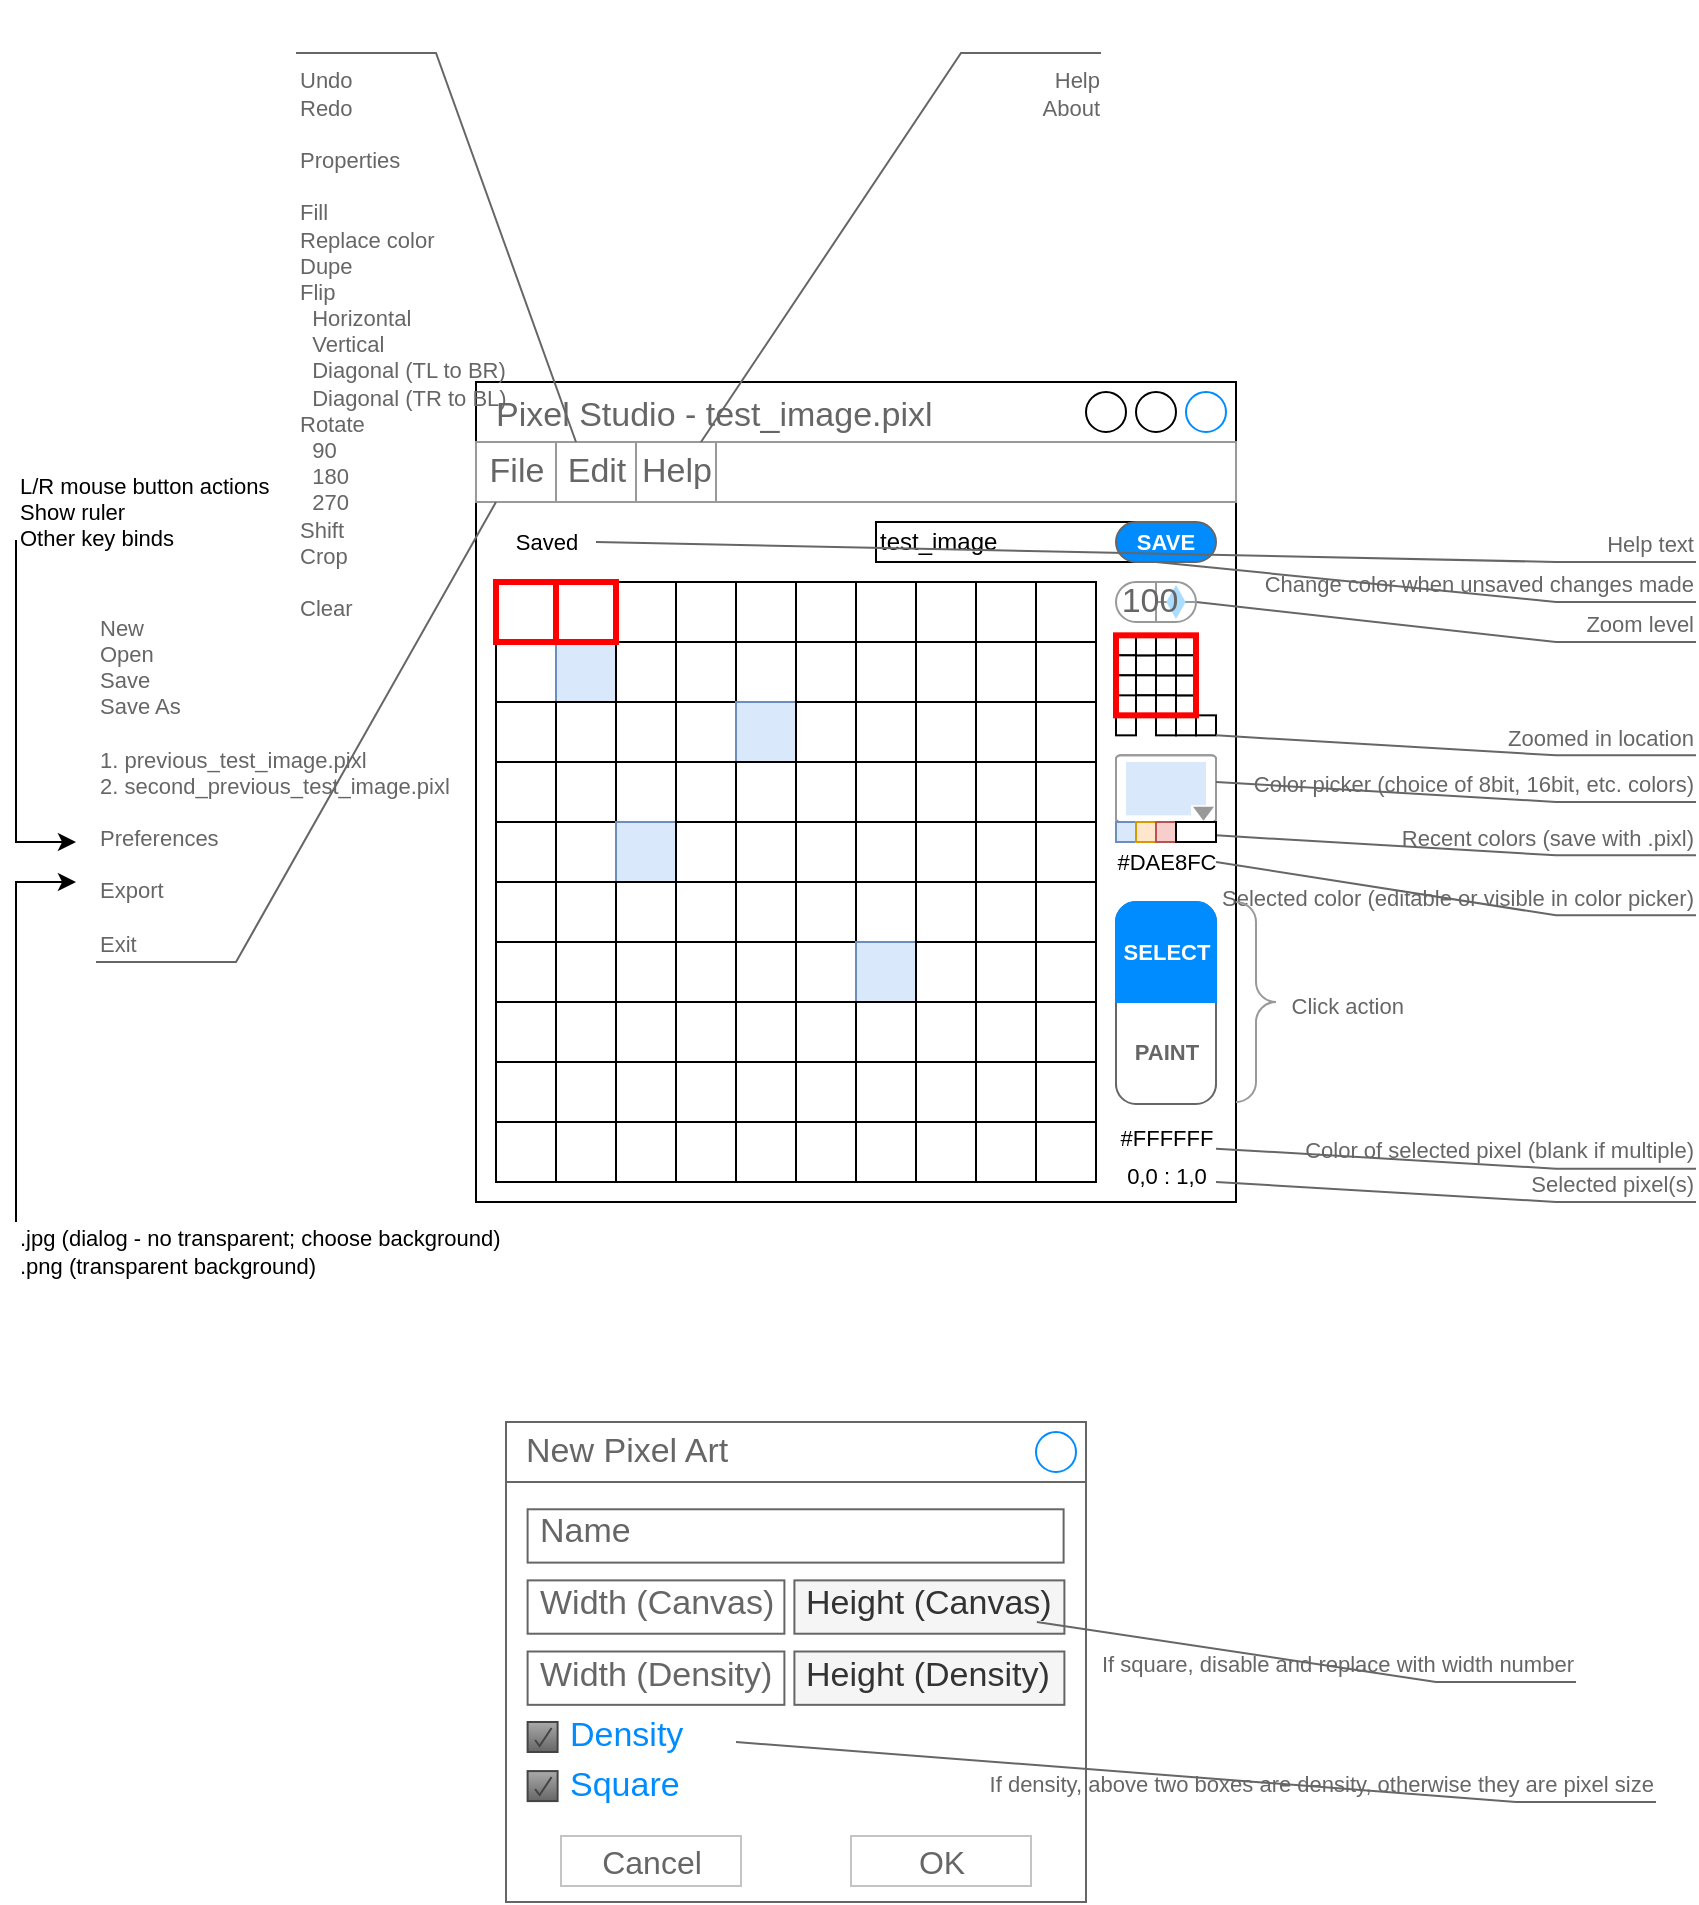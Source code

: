 <mxfile version="13.2.4" type="device"><diagram id="DnwR4XbQpN7k9TVHxXR3" name="Page-1"><mxGraphModel dx="1408" dy="808" grid="1" gridSize="10" guides="1" tooltips="1" connect="1" arrows="1" fold="1" page="1" pageScale="1" pageWidth="850" pageHeight="1100" math="0" shadow="0"><root><mxCell id="0"/><mxCell id="1" parent="0"/><mxCell id="DAvYDI4kYxjnXWx22ghm-1" value="Pixel Studio - test_image.pixl" style="strokeWidth=1;shadow=0;dashed=0;align=center;html=1;shape=mxgraph.mockup.containers.window;align=left;verticalAlign=top;spacingLeft=8;strokeColor2=#008cff;strokeColor3=#c4c4c4;fontColor=#666666;mainText=;fontSize=17;labelBackgroundColor=none;" vertex="1" parent="1"><mxGeometry x="240" y="190" width="380" height="410" as="geometry"/></mxCell><mxCell id="DAvYDI4kYxjnXWx22ghm-40" value="test_image" style="rounded=0;whiteSpace=wrap;html=1;align=left;" vertex="1" parent="1"><mxGeometry x="440" y="260" width="130" height="20" as="geometry"/></mxCell><mxCell id="DAvYDI4kYxjnXWx22ghm-2" value="" style="whiteSpace=wrap;html=1;aspect=fixed;" vertex="1" parent="1"><mxGeometry x="250" y="290" width="300" height="300" as="geometry"/></mxCell><mxCell id="DAvYDI4kYxjnXWx22ghm-49" value="SAVE" style="strokeWidth=1;shadow=0;dashed=0;align=center;shape=mxgraph.mockup.buttons.button;strokeColor=#666666;fontColor=#ffffff;mainText=;buttonStyle=round;fontSize=11;fontStyle=1;fillColor=#008cff;rotation=0;html=1;whiteSpace=wrap;direction=east;" vertex="1" parent="1"><mxGeometry x="560" y="260" width="50" height="20" as="geometry"/></mxCell><mxCell id="DAvYDI4kYxjnXWx22ghm-52" value="" style="verticalLabelPosition=bottom;shadow=0;dashed=0;align=center;html=1;verticalAlign=top;strokeWidth=1;shape=mxgraph.mockup.forms.colorPicker;chosenColor=#DAE8FC;fontSize=12;" vertex="1" parent="1"><mxGeometry x="560" y="376.67" width="50" height="33.33" as="geometry"/></mxCell><mxCell id="DAvYDI4kYxjnXWx22ghm-54" value="" style="whiteSpace=wrap;html=1;aspect=fixed;fontSize=12;align=left;" vertex="1" parent="1"><mxGeometry x="280" y="290" width="30" height="30" as="geometry"/></mxCell><mxCell id="DAvYDI4kYxjnXWx22ghm-55" value="" style="whiteSpace=wrap;html=1;aspect=fixed;fontSize=12;align=left;" vertex="1" parent="1"><mxGeometry x="310" y="290" width="30" height="30" as="geometry"/></mxCell><mxCell id="DAvYDI4kYxjnXWx22ghm-56" value="" style="whiteSpace=wrap;html=1;aspect=fixed;fontSize=12;align=left;" vertex="1" parent="1"><mxGeometry x="340" y="290" width="30" height="30" as="geometry"/></mxCell><mxCell id="DAvYDI4kYxjnXWx22ghm-57" value="" style="whiteSpace=wrap;html=1;aspect=fixed;fontSize=12;align=left;" vertex="1" parent="1"><mxGeometry x="370" y="290" width="30" height="30" as="geometry"/></mxCell><mxCell id="DAvYDI4kYxjnXWx22ghm-58" value="" style="whiteSpace=wrap;html=1;aspect=fixed;fontSize=12;align=left;" vertex="1" parent="1"><mxGeometry x="400" y="290" width="30" height="30" as="geometry"/></mxCell><mxCell id="DAvYDI4kYxjnXWx22ghm-59" value="" style="whiteSpace=wrap;html=1;aspect=fixed;fontSize=12;align=left;" vertex="1" parent="1"><mxGeometry x="430" y="290" width="30" height="30" as="geometry"/></mxCell><mxCell id="DAvYDI4kYxjnXWx22ghm-60" value="" style="whiteSpace=wrap;html=1;aspect=fixed;fontSize=12;align=left;" vertex="1" parent="1"><mxGeometry x="460" y="290" width="30" height="30" as="geometry"/></mxCell><mxCell id="DAvYDI4kYxjnXWx22ghm-61" value="" style="whiteSpace=wrap;html=1;aspect=fixed;fontSize=12;align=left;" vertex="1" parent="1"><mxGeometry x="490" y="290" width="30" height="30" as="geometry"/></mxCell><mxCell id="DAvYDI4kYxjnXWx22ghm-62" value="" style="whiteSpace=wrap;html=1;aspect=fixed;fontSize=12;align=left;" vertex="1" parent="1"><mxGeometry x="520" y="290" width="30" height="30" as="geometry"/></mxCell><mxCell id="DAvYDI4kYxjnXWx22ghm-63" value="" style="whiteSpace=wrap;html=1;aspect=fixed;fontSize=12;align=left;" vertex="1" parent="1"><mxGeometry x="250" y="320" width="30" height="30" as="geometry"/></mxCell><mxCell id="DAvYDI4kYxjnXWx22ghm-64" value="" style="whiteSpace=wrap;html=1;aspect=fixed;fontSize=12;align=left;fillColor=#dae8fc;strokeColor=#6c8ebf;" vertex="1" parent="1"><mxGeometry x="280" y="320" width="30" height="30" as="geometry"/></mxCell><mxCell id="DAvYDI4kYxjnXWx22ghm-65" value="" style="whiteSpace=wrap;html=1;aspect=fixed;fontSize=12;align=left;" vertex="1" parent="1"><mxGeometry x="310" y="320" width="30" height="30" as="geometry"/></mxCell><mxCell id="DAvYDI4kYxjnXWx22ghm-66" value="" style="whiteSpace=wrap;html=1;aspect=fixed;fontSize=12;align=left;" vertex="1" parent="1"><mxGeometry x="340" y="320" width="30" height="30" as="geometry"/></mxCell><mxCell id="DAvYDI4kYxjnXWx22ghm-67" value="" style="whiteSpace=wrap;html=1;aspect=fixed;fontSize=12;align=left;" vertex="1" parent="1"><mxGeometry x="370" y="320" width="30" height="30" as="geometry"/></mxCell><mxCell id="DAvYDI4kYxjnXWx22ghm-68" value="" style="whiteSpace=wrap;html=1;aspect=fixed;fontSize=12;align=left;" vertex="1" parent="1"><mxGeometry x="400" y="320" width="30" height="30" as="geometry"/></mxCell><mxCell id="DAvYDI4kYxjnXWx22ghm-69" value="" style="whiteSpace=wrap;html=1;aspect=fixed;fontSize=12;align=left;" vertex="1" parent="1"><mxGeometry x="430" y="320" width="30" height="30" as="geometry"/></mxCell><mxCell id="DAvYDI4kYxjnXWx22ghm-70" value="" style="whiteSpace=wrap;html=1;aspect=fixed;fontSize=12;align=left;" vertex="1" parent="1"><mxGeometry x="460" y="320" width="30" height="30" as="geometry"/></mxCell><mxCell id="DAvYDI4kYxjnXWx22ghm-71" value="" style="whiteSpace=wrap;html=1;aspect=fixed;fontSize=12;align=left;" vertex="1" parent="1"><mxGeometry x="490" y="320" width="30" height="30" as="geometry"/></mxCell><mxCell id="DAvYDI4kYxjnXWx22ghm-72" value="" style="whiteSpace=wrap;html=1;aspect=fixed;fontSize=12;align=left;" vertex="1" parent="1"><mxGeometry x="520" y="320" width="30" height="30" as="geometry"/></mxCell><mxCell id="DAvYDI4kYxjnXWx22ghm-73" value="" style="whiteSpace=wrap;html=1;aspect=fixed;fontSize=12;align=left;" vertex="1" parent="1"><mxGeometry x="250" y="350" width="30" height="30" as="geometry"/></mxCell><mxCell id="DAvYDI4kYxjnXWx22ghm-74" value="" style="whiteSpace=wrap;html=1;aspect=fixed;fontSize=12;align=left;" vertex="1" parent="1"><mxGeometry x="280" y="350" width="30" height="30" as="geometry"/></mxCell><mxCell id="DAvYDI4kYxjnXWx22ghm-75" value="" style="whiteSpace=wrap;html=1;aspect=fixed;fontSize=12;align=left;" vertex="1" parent="1"><mxGeometry x="310" y="350" width="30" height="30" as="geometry"/></mxCell><mxCell id="DAvYDI4kYxjnXWx22ghm-76" value="" style="whiteSpace=wrap;html=1;aspect=fixed;fontSize=12;align=left;" vertex="1" parent="1"><mxGeometry x="340" y="350" width="30" height="30" as="geometry"/></mxCell><mxCell id="DAvYDI4kYxjnXWx22ghm-77" value="" style="whiteSpace=wrap;html=1;aspect=fixed;fontSize=12;align=left;fillColor=#dae8fc;strokeColor=#6c8ebf;" vertex="1" parent="1"><mxGeometry x="370" y="350" width="30" height="30" as="geometry"/></mxCell><mxCell id="DAvYDI4kYxjnXWx22ghm-78" value="" style="whiteSpace=wrap;html=1;aspect=fixed;fontSize=12;align=left;" vertex="1" parent="1"><mxGeometry x="400" y="350" width="30" height="30" as="geometry"/></mxCell><mxCell id="DAvYDI4kYxjnXWx22ghm-79" value="" style="whiteSpace=wrap;html=1;aspect=fixed;fontSize=12;align=left;" vertex="1" parent="1"><mxGeometry x="430" y="350" width="30" height="30" as="geometry"/></mxCell><mxCell id="DAvYDI4kYxjnXWx22ghm-80" value="" style="whiteSpace=wrap;html=1;aspect=fixed;fontSize=12;align=left;" vertex="1" parent="1"><mxGeometry x="460" y="350" width="30" height="30" as="geometry"/></mxCell><mxCell id="DAvYDI4kYxjnXWx22ghm-81" value="" style="whiteSpace=wrap;html=1;aspect=fixed;fontSize=12;align=left;" vertex="1" parent="1"><mxGeometry x="490" y="350" width="30" height="30" as="geometry"/></mxCell><mxCell id="DAvYDI4kYxjnXWx22ghm-82" value="" style="whiteSpace=wrap;html=1;aspect=fixed;fontSize=12;align=left;" vertex="1" parent="1"><mxGeometry x="520" y="350" width="30" height="30" as="geometry"/></mxCell><mxCell id="DAvYDI4kYxjnXWx22ghm-83" value="" style="whiteSpace=wrap;html=1;aspect=fixed;fontSize=12;align=left;" vertex="1" parent="1"><mxGeometry x="250" y="380" width="30" height="30" as="geometry"/></mxCell><mxCell id="DAvYDI4kYxjnXWx22ghm-84" value="" style="whiteSpace=wrap;html=1;aspect=fixed;fontSize=12;align=left;" vertex="1" parent="1"><mxGeometry x="280" y="380" width="30" height="30" as="geometry"/></mxCell><mxCell id="DAvYDI4kYxjnXWx22ghm-85" value="" style="whiteSpace=wrap;html=1;aspect=fixed;fontSize=12;align=left;" vertex="1" parent="1"><mxGeometry x="310" y="380" width="30" height="30" as="geometry"/></mxCell><mxCell id="DAvYDI4kYxjnXWx22ghm-86" value="" style="whiteSpace=wrap;html=1;aspect=fixed;fontSize=12;align=left;" vertex="1" parent="1"><mxGeometry x="340" y="380" width="30" height="30" as="geometry"/></mxCell><mxCell id="DAvYDI4kYxjnXWx22ghm-87" value="" style="whiteSpace=wrap;html=1;aspect=fixed;fontSize=12;align=left;" vertex="1" parent="1"><mxGeometry x="370" y="380" width="30" height="30" as="geometry"/></mxCell><mxCell id="DAvYDI4kYxjnXWx22ghm-88" value="" style="whiteSpace=wrap;html=1;aspect=fixed;fontSize=12;align=left;" vertex="1" parent="1"><mxGeometry x="400" y="380" width="30" height="30" as="geometry"/></mxCell><mxCell id="DAvYDI4kYxjnXWx22ghm-89" value="" style="whiteSpace=wrap;html=1;aspect=fixed;fontSize=12;align=left;" vertex="1" parent="1"><mxGeometry x="430" y="380" width="30" height="30" as="geometry"/></mxCell><mxCell id="DAvYDI4kYxjnXWx22ghm-90" value="" style="whiteSpace=wrap;html=1;aspect=fixed;fontSize=12;align=left;" vertex="1" parent="1"><mxGeometry x="460" y="380" width="30" height="30" as="geometry"/></mxCell><mxCell id="DAvYDI4kYxjnXWx22ghm-91" value="" style="whiteSpace=wrap;html=1;aspect=fixed;fontSize=12;align=left;" vertex="1" parent="1"><mxGeometry x="490" y="380" width="30" height="30" as="geometry"/></mxCell><mxCell id="DAvYDI4kYxjnXWx22ghm-92" value="" style="whiteSpace=wrap;html=1;aspect=fixed;fontSize=12;align=left;" vertex="1" parent="1"><mxGeometry x="520" y="380" width="30" height="30" as="geometry"/></mxCell><mxCell id="DAvYDI4kYxjnXWx22ghm-93" value="" style="whiteSpace=wrap;html=1;aspect=fixed;fontSize=12;align=left;" vertex="1" parent="1"><mxGeometry x="250" y="410" width="30" height="30" as="geometry"/></mxCell><mxCell id="DAvYDI4kYxjnXWx22ghm-94" value="" style="whiteSpace=wrap;html=1;aspect=fixed;fontSize=12;align=left;" vertex="1" parent="1"><mxGeometry x="280" y="410" width="30" height="30" as="geometry"/></mxCell><mxCell id="DAvYDI4kYxjnXWx22ghm-95" value="" style="whiteSpace=wrap;html=1;aspect=fixed;fontSize=12;align=left;fillColor=#dae8fc;strokeColor=#6c8ebf;" vertex="1" parent="1"><mxGeometry x="310" y="410" width="30" height="30" as="geometry"/></mxCell><mxCell id="DAvYDI4kYxjnXWx22ghm-96" value="" style="whiteSpace=wrap;html=1;aspect=fixed;fontSize=12;align=left;" vertex="1" parent="1"><mxGeometry x="340" y="410" width="30" height="30" as="geometry"/></mxCell><mxCell id="DAvYDI4kYxjnXWx22ghm-97" value="" style="whiteSpace=wrap;html=1;aspect=fixed;fontSize=12;align=left;" vertex="1" parent="1"><mxGeometry x="370" y="410" width="30" height="30" as="geometry"/></mxCell><mxCell id="DAvYDI4kYxjnXWx22ghm-98" value="" style="whiteSpace=wrap;html=1;aspect=fixed;fontSize=12;align=left;" vertex="1" parent="1"><mxGeometry x="400" y="410" width="30" height="30" as="geometry"/></mxCell><mxCell id="DAvYDI4kYxjnXWx22ghm-99" value="" style="whiteSpace=wrap;html=1;aspect=fixed;fontSize=12;align=left;" vertex="1" parent="1"><mxGeometry x="430" y="410" width="30" height="30" as="geometry"/></mxCell><mxCell id="DAvYDI4kYxjnXWx22ghm-100" value="" style="whiteSpace=wrap;html=1;aspect=fixed;fontSize=12;align=left;" vertex="1" parent="1"><mxGeometry x="460" y="410" width="30" height="30" as="geometry"/></mxCell><mxCell id="DAvYDI4kYxjnXWx22ghm-101" value="" style="whiteSpace=wrap;html=1;aspect=fixed;fontSize=12;align=left;" vertex="1" parent="1"><mxGeometry x="490" y="410" width="30" height="30" as="geometry"/></mxCell><mxCell id="DAvYDI4kYxjnXWx22ghm-102" value="" style="whiteSpace=wrap;html=1;aspect=fixed;fontSize=12;align=left;" vertex="1" parent="1"><mxGeometry x="520" y="410" width="30" height="30" as="geometry"/></mxCell><mxCell id="DAvYDI4kYxjnXWx22ghm-113" value="" style="whiteSpace=wrap;html=1;aspect=fixed;fontSize=12;align=left;" vertex="1" parent="1"><mxGeometry x="250" y="440" width="30" height="30" as="geometry"/></mxCell><mxCell id="DAvYDI4kYxjnXWx22ghm-114" value="" style="whiteSpace=wrap;html=1;aspect=fixed;fontSize=12;align=left;" vertex="1" parent="1"><mxGeometry x="280" y="440" width="30" height="30" as="geometry"/></mxCell><mxCell id="DAvYDI4kYxjnXWx22ghm-115" value="" style="whiteSpace=wrap;html=1;aspect=fixed;fontSize=12;align=left;" vertex="1" parent="1"><mxGeometry x="310" y="440" width="30" height="30" as="geometry"/></mxCell><mxCell id="DAvYDI4kYxjnXWx22ghm-116" value="" style="whiteSpace=wrap;html=1;aspect=fixed;fontSize=12;align=left;" vertex="1" parent="1"><mxGeometry x="340" y="440" width="30" height="30" as="geometry"/></mxCell><mxCell id="DAvYDI4kYxjnXWx22ghm-117" value="" style="whiteSpace=wrap;html=1;aspect=fixed;fontSize=12;align=left;" vertex="1" parent="1"><mxGeometry x="370" y="440" width="30" height="30" as="geometry"/></mxCell><mxCell id="DAvYDI4kYxjnXWx22ghm-118" value="" style="whiteSpace=wrap;html=1;aspect=fixed;fontSize=12;align=left;" vertex="1" parent="1"><mxGeometry x="400" y="440" width="30" height="30" as="geometry"/></mxCell><mxCell id="DAvYDI4kYxjnXWx22ghm-119" value="" style="whiteSpace=wrap;html=1;aspect=fixed;fontSize=12;align=left;" vertex="1" parent="1"><mxGeometry x="430" y="440" width="30" height="30" as="geometry"/></mxCell><mxCell id="DAvYDI4kYxjnXWx22ghm-120" value="" style="whiteSpace=wrap;html=1;aspect=fixed;fontSize=12;align=left;" vertex="1" parent="1"><mxGeometry x="460" y="440" width="30" height="30" as="geometry"/></mxCell><mxCell id="DAvYDI4kYxjnXWx22ghm-121" value="" style="whiteSpace=wrap;html=1;aspect=fixed;fontSize=12;align=left;" vertex="1" parent="1"><mxGeometry x="490" y="440" width="30" height="30" as="geometry"/></mxCell><mxCell id="DAvYDI4kYxjnXWx22ghm-122" value="" style="whiteSpace=wrap;html=1;aspect=fixed;fontSize=12;align=left;" vertex="1" parent="1"><mxGeometry x="520" y="440" width="30" height="30" as="geometry"/></mxCell><mxCell id="DAvYDI4kYxjnXWx22ghm-123" value="" style="whiteSpace=wrap;html=1;aspect=fixed;fontSize=12;align=left;" vertex="1" parent="1"><mxGeometry x="250" y="470" width="30" height="30" as="geometry"/></mxCell><mxCell id="DAvYDI4kYxjnXWx22ghm-124" value="" style="whiteSpace=wrap;html=1;aspect=fixed;fontSize=12;align=left;" vertex="1" parent="1"><mxGeometry x="280" y="470" width="30" height="30" as="geometry"/></mxCell><mxCell id="DAvYDI4kYxjnXWx22ghm-125" value="" style="whiteSpace=wrap;html=1;aspect=fixed;fontSize=12;align=left;" vertex="1" parent="1"><mxGeometry x="310" y="470" width="30" height="30" as="geometry"/></mxCell><mxCell id="DAvYDI4kYxjnXWx22ghm-126" value="" style="whiteSpace=wrap;html=1;aspect=fixed;fontSize=12;align=left;" vertex="1" parent="1"><mxGeometry x="340" y="470" width="30" height="30" as="geometry"/></mxCell><mxCell id="DAvYDI4kYxjnXWx22ghm-127" value="" style="whiteSpace=wrap;html=1;aspect=fixed;fontSize=12;align=left;" vertex="1" parent="1"><mxGeometry x="370" y="470" width="30" height="30" as="geometry"/></mxCell><mxCell id="DAvYDI4kYxjnXWx22ghm-128" value="" style="whiteSpace=wrap;html=1;aspect=fixed;fontSize=12;align=left;" vertex="1" parent="1"><mxGeometry x="400" y="470" width="30" height="30" as="geometry"/></mxCell><mxCell id="DAvYDI4kYxjnXWx22ghm-129" value="" style="whiteSpace=wrap;html=1;aspect=fixed;fontSize=12;align=left;fillColor=#dae8fc;strokeColor=#6c8ebf;" vertex="1" parent="1"><mxGeometry x="430" y="470" width="30" height="30" as="geometry"/></mxCell><mxCell id="DAvYDI4kYxjnXWx22ghm-130" value="" style="whiteSpace=wrap;html=1;aspect=fixed;fontSize=12;align=left;" vertex="1" parent="1"><mxGeometry x="460" y="470" width="30" height="30" as="geometry"/></mxCell><mxCell id="DAvYDI4kYxjnXWx22ghm-131" value="" style="whiteSpace=wrap;html=1;aspect=fixed;fontSize=12;align=left;" vertex="1" parent="1"><mxGeometry x="490" y="470" width="30" height="30" as="geometry"/></mxCell><mxCell id="DAvYDI4kYxjnXWx22ghm-132" value="" style="whiteSpace=wrap;html=1;aspect=fixed;fontSize=12;align=left;" vertex="1" parent="1"><mxGeometry x="520" y="470" width="30" height="30" as="geometry"/></mxCell><mxCell id="DAvYDI4kYxjnXWx22ghm-133" value="" style="whiteSpace=wrap;html=1;aspect=fixed;fontSize=12;align=left;" vertex="1" parent="1"><mxGeometry x="250" y="500" width="30" height="30" as="geometry"/></mxCell><mxCell id="DAvYDI4kYxjnXWx22ghm-134" value="" style="whiteSpace=wrap;html=1;aspect=fixed;fontSize=12;align=left;" vertex="1" parent="1"><mxGeometry x="280" y="500" width="30" height="30" as="geometry"/></mxCell><mxCell id="DAvYDI4kYxjnXWx22ghm-135" value="" style="whiteSpace=wrap;html=1;aspect=fixed;fontSize=12;align=left;" vertex="1" parent="1"><mxGeometry x="310" y="500" width="30" height="30" as="geometry"/></mxCell><mxCell id="DAvYDI4kYxjnXWx22ghm-136" value="" style="whiteSpace=wrap;html=1;aspect=fixed;fontSize=12;align=left;" vertex="1" parent="1"><mxGeometry x="340" y="500" width="30" height="30" as="geometry"/></mxCell><mxCell id="DAvYDI4kYxjnXWx22ghm-137" value="" style="whiteSpace=wrap;html=1;aspect=fixed;fontSize=12;align=left;" vertex="1" parent="1"><mxGeometry x="370" y="500" width="30" height="30" as="geometry"/></mxCell><mxCell id="DAvYDI4kYxjnXWx22ghm-138" value="" style="whiteSpace=wrap;html=1;aspect=fixed;fontSize=12;align=left;" vertex="1" parent="1"><mxGeometry x="400" y="500" width="30" height="30" as="geometry"/></mxCell><mxCell id="DAvYDI4kYxjnXWx22ghm-139" value="" style="whiteSpace=wrap;html=1;aspect=fixed;fontSize=12;align=left;" vertex="1" parent="1"><mxGeometry x="430" y="500" width="30" height="30" as="geometry"/></mxCell><mxCell id="DAvYDI4kYxjnXWx22ghm-140" value="" style="whiteSpace=wrap;html=1;aspect=fixed;fontSize=12;align=left;" vertex="1" parent="1"><mxGeometry x="460" y="500" width="30" height="30" as="geometry"/></mxCell><mxCell id="DAvYDI4kYxjnXWx22ghm-141" value="" style="whiteSpace=wrap;html=1;aspect=fixed;fontSize=12;align=left;" vertex="1" parent="1"><mxGeometry x="490" y="500" width="30" height="30" as="geometry"/></mxCell><mxCell id="DAvYDI4kYxjnXWx22ghm-142" value="" style="whiteSpace=wrap;html=1;aspect=fixed;fontSize=12;align=left;" vertex="1" parent="1"><mxGeometry x="520" y="500" width="30" height="30" as="geometry"/></mxCell><mxCell id="DAvYDI4kYxjnXWx22ghm-143" value="" style="whiteSpace=wrap;html=1;aspect=fixed;fontSize=12;align=left;" vertex="1" parent="1"><mxGeometry x="250" y="530" width="30" height="30" as="geometry"/></mxCell><mxCell id="DAvYDI4kYxjnXWx22ghm-144" value="" style="whiteSpace=wrap;html=1;aspect=fixed;fontSize=12;align=left;" vertex="1" parent="1"><mxGeometry x="280" y="530" width="30" height="30" as="geometry"/></mxCell><mxCell id="DAvYDI4kYxjnXWx22ghm-145" value="" style="whiteSpace=wrap;html=1;aspect=fixed;fontSize=12;align=left;" vertex="1" parent="1"><mxGeometry x="310" y="530" width="30" height="30" as="geometry"/></mxCell><mxCell id="DAvYDI4kYxjnXWx22ghm-146" value="" style="whiteSpace=wrap;html=1;aspect=fixed;fontSize=12;align=left;" vertex="1" parent="1"><mxGeometry x="340" y="530" width="30" height="30" as="geometry"/></mxCell><mxCell id="DAvYDI4kYxjnXWx22ghm-147" value="" style="whiteSpace=wrap;html=1;aspect=fixed;fontSize=12;align=left;" vertex="1" parent="1"><mxGeometry x="370" y="530" width="30" height="30" as="geometry"/></mxCell><mxCell id="DAvYDI4kYxjnXWx22ghm-148" value="" style="whiteSpace=wrap;html=1;aspect=fixed;fontSize=12;align=left;" vertex="1" parent="1"><mxGeometry x="400" y="530" width="30" height="30" as="geometry"/></mxCell><mxCell id="DAvYDI4kYxjnXWx22ghm-149" value="" style="whiteSpace=wrap;html=1;aspect=fixed;fontSize=12;align=left;" vertex="1" parent="1"><mxGeometry x="430" y="530" width="30" height="30" as="geometry"/></mxCell><mxCell id="DAvYDI4kYxjnXWx22ghm-150" value="" style="whiteSpace=wrap;html=1;aspect=fixed;fontSize=12;align=left;" vertex="1" parent="1"><mxGeometry x="460" y="530" width="30" height="30" as="geometry"/></mxCell><mxCell id="DAvYDI4kYxjnXWx22ghm-151" value="" style="whiteSpace=wrap;html=1;aspect=fixed;fontSize=12;align=left;" vertex="1" parent="1"><mxGeometry x="490" y="530" width="30" height="30" as="geometry"/></mxCell><mxCell id="DAvYDI4kYxjnXWx22ghm-152" value="" style="whiteSpace=wrap;html=1;aspect=fixed;fontSize=12;align=left;" vertex="1" parent="1"><mxGeometry x="520" y="530" width="30" height="30" as="geometry"/></mxCell><mxCell id="DAvYDI4kYxjnXWx22ghm-153" value="" style="whiteSpace=wrap;html=1;aspect=fixed;fontSize=12;align=left;" vertex="1" parent="1"><mxGeometry x="250" y="560" width="30" height="30" as="geometry"/></mxCell><mxCell id="DAvYDI4kYxjnXWx22ghm-154" value="" style="whiteSpace=wrap;html=1;aspect=fixed;fontSize=12;align=left;" vertex="1" parent="1"><mxGeometry x="280" y="560" width="30" height="30" as="geometry"/></mxCell><mxCell id="DAvYDI4kYxjnXWx22ghm-155" value="" style="whiteSpace=wrap;html=1;aspect=fixed;fontSize=12;align=left;" vertex="1" parent="1"><mxGeometry x="310" y="560" width="30" height="30" as="geometry"/></mxCell><mxCell id="DAvYDI4kYxjnXWx22ghm-156" value="" style="whiteSpace=wrap;html=1;aspect=fixed;fontSize=12;align=left;" vertex="1" parent="1"><mxGeometry x="340" y="560" width="30" height="30" as="geometry"/></mxCell><mxCell id="DAvYDI4kYxjnXWx22ghm-157" value="" style="whiteSpace=wrap;html=1;aspect=fixed;fontSize=12;align=left;" vertex="1" parent="1"><mxGeometry x="370" y="560" width="30" height="30" as="geometry"/></mxCell><mxCell id="DAvYDI4kYxjnXWx22ghm-158" value="" style="whiteSpace=wrap;html=1;aspect=fixed;fontSize=12;align=left;" vertex="1" parent="1"><mxGeometry x="400" y="560" width="30" height="30" as="geometry"/></mxCell><mxCell id="DAvYDI4kYxjnXWx22ghm-159" value="" style="whiteSpace=wrap;html=1;aspect=fixed;fontSize=12;align=left;" vertex="1" parent="1"><mxGeometry x="430" y="560" width="30" height="30" as="geometry"/></mxCell><mxCell id="DAvYDI4kYxjnXWx22ghm-160" value="" style="whiteSpace=wrap;html=1;aspect=fixed;fontSize=12;align=left;" vertex="1" parent="1"><mxGeometry x="460" y="560" width="30" height="30" as="geometry"/></mxCell><mxCell id="DAvYDI4kYxjnXWx22ghm-161" value="" style="whiteSpace=wrap;html=1;aspect=fixed;fontSize=12;align=left;" vertex="1" parent="1"><mxGeometry x="490" y="560" width="30" height="30" as="geometry"/></mxCell><mxCell id="DAvYDI4kYxjnXWx22ghm-162" value="" style="whiteSpace=wrap;html=1;aspect=fixed;fontSize=12;align=left;" vertex="1" parent="1"><mxGeometry x="520" y="560" width="30" height="30" as="geometry"/></mxCell><mxCell id="DAvYDI4kYxjnXWx22ghm-182" value="" style="strokeWidth=1;shadow=0;dashed=0;align=center;html=1;shape=mxgraph.mockup.forms.rrect;rSize=0;strokeColor=#999999;fontSize=11;" vertex="1" parent="1"><mxGeometry x="240" y="220" width="380" height="30" as="geometry"/></mxCell><mxCell id="DAvYDI4kYxjnXWx22ghm-183" value="File" style="strokeColor=inherit;fillColor=inherit;gradientColor=inherit;strokeWidth=1;shadow=0;dashed=0;align=center;html=1;shape=mxgraph.mockup.forms.rrect;rSize=0;fontSize=17;fontColor=#666666;" vertex="1" parent="DAvYDI4kYxjnXWx22ghm-182"><mxGeometry width="40" height="30" as="geometry"/></mxCell><mxCell id="DAvYDI4kYxjnXWx22ghm-184" value="Edit" style="strokeColor=inherit;fillColor=inherit;gradientColor=inherit;strokeWidth=1;shadow=0;dashed=0;align=center;html=1;shape=mxgraph.mockup.forms.rrect;rSize=0;fontSize=17;fontColor=#666666;" vertex="1" parent="DAvYDI4kYxjnXWx22ghm-182"><mxGeometry x="40" width="40" height="30" as="geometry"/></mxCell><mxCell id="DAvYDI4kYxjnXWx22ghm-188" value="Help" style="strokeColor=inherit;fillColor=inherit;gradientColor=inherit;strokeWidth=1;shadow=0;dashed=0;align=center;html=1;shape=mxgraph.mockup.forms.rrect;rSize=0;fontSize=17;fontColor=#666666;" vertex="1" parent="DAvYDI4kYxjnXWx22ghm-182"><mxGeometry x="80" width="40" height="30" as="geometry"/></mxCell><mxCell id="DAvYDI4kYxjnXWx22ghm-189" value="" style="strokeWidth=1;shadow=0;dashed=0;align=center;html=1;shape=mxgraph.mockup.rrect;rSize=10;strokeColor=#666666;fontSize=11;" vertex="1" parent="1"><mxGeometry x="560" y="450" width="50" height="100" as="geometry"/></mxCell><mxCell id="DAvYDI4kYxjnXWx22ghm-192" value="PAINT" style="strokeColor=inherit;fillColor=inherit;gradientColor=inherit;strokeWidth=1;shadow=0;dashed=0;align=center;html=1;shape=mxgraph.mockup.bottomButton;rSize=10;fontSize=11;fontColor=#666666;fontStyle=1;resizeWidth=1;" vertex="1" parent="DAvYDI4kYxjnXWx22ghm-189"><mxGeometry y="1" width="50" height="53" relative="1" as="geometry"><mxPoint y="-52" as="offset"/></mxGeometry></mxCell><mxCell id="DAvYDI4kYxjnXWx22ghm-193" value="SELECT" style="strokeWidth=1;shadow=0;dashed=0;align=center;html=1;shape=mxgraph.mockup.topButton;rSize=10;fontSize=11;fontColor=#ffffff;fontStyle=1;fillColor=#008cff;strokeColor=#008cff;resizeWidth=1;" vertex="1" parent="DAvYDI4kYxjnXWx22ghm-189"><mxGeometry width="50" height="50" relative="1" as="geometry"><mxPoint as="offset"/></mxGeometry></mxCell><mxCell id="DAvYDI4kYxjnXWx22ghm-204" value="Change color when unsaved changes made" style="strokeWidth=1;shadow=0;dashed=0;align=center;html=1;shape=mxgraph.mockup.text.callout;linkText=;textSize=17;textColor=#666666;callDir=SE;callStyle=line;fontSize=11;fontColor=#666666;align=right;verticalAlign=bottom;strokeColor=#666666;" vertex="1" parent="1"><mxGeometry x="580" y="280" width="270" height="20" as="geometry"/></mxCell><mxCell id="DAvYDI4kYxjnXWx22ghm-53" value="" style="whiteSpace=wrap;html=1;aspect=fixed;fontSize=12;align=left;strokeColor=#FF0000;strokeWidth=3;" vertex="1" parent="1"><mxGeometry x="250" y="290" width="30" height="30" as="geometry"/></mxCell><mxCell id="DAvYDI4kYxjnXWx22ghm-207" value="&lt;br&gt;&lt;br&gt;Undo&lt;br&gt;Redo&lt;br&gt;&lt;br&gt;Properties&lt;br&gt;&lt;br&gt;&lt;span style=&quot;text-align: right&quot;&gt;Fill&lt;/span&gt;&lt;br style=&quot;text-align: right&quot;&gt;&lt;span style=&quot;text-align: right&quot;&gt;Replace color&lt;/span&gt;&lt;br style=&quot;text-align: right&quot;&gt;&lt;span style=&quot;text-align: right&quot;&gt;Dupe&lt;/span&gt;&lt;br style=&quot;text-align: right&quot;&gt;&lt;span style=&quot;text-align: right&quot;&gt;Flip&lt;br&gt;&lt;/span&gt;&lt;span style=&quot;text-align: right&quot;&gt;&amp;nbsp; Horizontal&lt;br&gt;&amp;nbsp; Vertical&lt;br&gt;&amp;nbsp; Diagonal (TL to BR)&lt;br&gt;&amp;nbsp; Diagonal (TR to BL)&lt;br&gt;Rotate&lt;br&gt;&lt;/span&gt;&amp;nbsp; 90&lt;br&gt;&amp;nbsp; 180&lt;br&gt;&amp;nbsp; 270&lt;br style=&quot;text-align: right&quot;&gt;&lt;span style=&quot;text-align: right&quot;&gt;Shift&lt;/span&gt;&lt;br style=&quot;text-align: right&quot;&gt;&lt;span style=&quot;text-align: right&quot;&gt;Crop&lt;/span&gt;&lt;br style=&quot;text-align: right&quot;&gt;&lt;br style=&quot;text-align: right&quot;&gt;&lt;span style=&quot;text-align: right&quot;&gt;Clear&lt;/span&gt;" style="strokeWidth=1;shadow=0;dashed=0;align=center;html=1;shape=mxgraph.mockup.text.callout;linkText=;textSize=17;textColor=#666666;callDir=NW;callStyle=line;fontSize=11;fontColor=#666666;align=left;verticalAlign=top;strokeColor=#666666;" vertex="1" parent="1"><mxGeometry x="150" width="140" height="220" as="geometry"/></mxCell><mxCell id="DAvYDI4kYxjnXWx22ghm-209" value="&lt;br&gt;&lt;br&gt;Help&lt;br&gt;About" style="strokeWidth=1;shadow=0;dashed=0;align=center;html=1;shape=mxgraph.mockup.text.callout;linkText=;textSize=17;textColor=#666666;callDir=NE;callStyle=line;fontSize=11;fontColor=#666666;align=right;verticalAlign=top;strokeColor=#666666;" vertex="1" parent="1"><mxGeometry x="352.5" width="200" height="220" as="geometry"/></mxCell><mxCell id="DAvYDI4kYxjnXWx22ghm-227" value="&lt;font color=&quot;#000000&quot;&gt;#DAE8FC&lt;/font&gt;" style="text;html=1;align=center;verticalAlign=middle;resizable=0;points=[];autosize=1;fontSize=11;fontColor=#FF0000;" vertex="1" parent="1"><mxGeometry x="550" y="420" width="70" height="20" as="geometry"/></mxCell><mxCell id="DAvYDI4kYxjnXWx22ghm-383" value="" style="whiteSpace=wrap;html=1;aspect=fixed;fontSize=12;align=left;imageWidth=24;imageHeight=24;" vertex="1" parent="1"><mxGeometry x="560" y="356.67" width="10" height="10" as="geometry"/></mxCell><mxCell id="DAvYDI4kYxjnXWx22ghm-385" value="" style="whiteSpace=wrap;html=1;aspect=fixed;fontSize=12;align=left;imageWidth=24;imageHeight=24;" vertex="1" parent="1"><mxGeometry x="580" y="356.67" width="10" height="10" as="geometry"/></mxCell><mxCell id="DAvYDI4kYxjnXWx22ghm-386" value="" style="whiteSpace=wrap;html=1;aspect=fixed;fontSize=12;align=left;imageWidth=24;imageHeight=24;" vertex="1" parent="1"><mxGeometry x="590" y="356.67" width="10" height="10" as="geometry"/></mxCell><mxCell id="DAvYDI4kYxjnXWx22ghm-387" value="" style="whiteSpace=wrap;html=1;aspect=fixed;fontSize=12;align=left;imageWidth=24;imageHeight=24;" vertex="1" parent="1"><mxGeometry x="600" y="356.67" width="10" height="10" as="geometry"/></mxCell><mxCell id="DAvYDI4kYxjnXWx22ghm-393" value="New&lt;br&gt;Open&lt;br&gt;Save&lt;br&gt;Save As&lt;br&gt;&lt;br&gt;1. previous_test_image.pixl&lt;br&gt;2. second_previous_test_image.pixl&lt;br&gt;&lt;br&gt;Preferences&lt;br&gt;&lt;br&gt;Export&lt;br&gt;&lt;br&gt;Exit" style="strokeWidth=1;shadow=0;dashed=0;align=center;html=1;shape=mxgraph.mockup.text.callout;linkText=;textSize=17;textColor=#666666;callDir=SW;callStyle=line;fontSize=11;fontColor=#666666;align=left;verticalAlign=bottom;strokeColor=#666666;" vertex="1" parent="1"><mxGeometry x="50" y="250" width="200" height="230" as="geometry"/></mxCell><mxCell id="DAvYDI4kYxjnXWx22ghm-394" value="Selected pixel(s)" style="strokeWidth=1;shadow=0;dashed=0;align=center;html=1;shape=mxgraph.mockup.text.callout;linkText=;textSize=17;textColor=#666666;callDir=SE;callStyle=line;fontSize=11;fontColor=#666666;align=right;verticalAlign=bottom;strokeColor=#666666;" vertex="1" parent="1"><mxGeometry x="610" y="590" width="240" height="10" as="geometry"/></mxCell><mxCell id="DAvYDI4kYxjnXWx22ghm-395" value="Color of selected pixel (blank if multiple)" style="strokeWidth=1;shadow=0;dashed=0;align=center;html=1;shape=mxgraph.mockup.text.callout;linkText=;textSize=17;textColor=#666666;callDir=SE;callStyle=line;fontSize=11;fontColor=#666666;align=right;verticalAlign=bottom;strokeColor=#666666;" vertex="1" parent="1"><mxGeometry x="610" y="573.33" width="240" height="10" as="geometry"/></mxCell><mxCell id="DAvYDI4kYxjnXWx22ghm-396" value="Zoomed in location" style="strokeWidth=1;shadow=0;dashed=0;align=center;html=1;shape=mxgraph.mockup.text.callout;linkText=;textSize=17;textColor=#666666;callDir=SE;callStyle=line;fontSize=11;fontColor=#666666;align=right;verticalAlign=bottom;strokeColor=#666666;" vertex="1" parent="1"><mxGeometry x="610" y="366.67" width="240" height="10" as="geometry"/></mxCell><mxCell id="DAvYDI4kYxjnXWx22ghm-349" value="" style="whiteSpace=wrap;html=1;aspect=fixed;fontSize=12;align=left;imageWidth=24;imageHeight=24;" vertex="1" parent="1"><mxGeometry x="560" y="316.67" width="40" height="40" as="geometry"/></mxCell><mxCell id="DAvYDI4kYxjnXWx22ghm-350" value="" style="whiteSpace=wrap;html=1;aspect=fixed;fontSize=12;align=left;imageWidth=24;imageHeight=24;" vertex="1" parent="1"><mxGeometry x="560" y="316.67" width="10" height="10" as="geometry"/></mxCell><mxCell id="DAvYDI4kYxjnXWx22ghm-351" value="" style="whiteSpace=wrap;html=1;aspect=fixed;fontSize=12;align=left;imageWidth=24;imageHeight=24;" vertex="1" parent="1"><mxGeometry x="570" y="326.67" width="10" height="10" as="geometry"/></mxCell><mxCell id="DAvYDI4kYxjnXWx22ghm-352" value="" style="whiteSpace=wrap;html=1;aspect=fixed;fontSize=12;align=left;imageWidth=24;imageHeight=24;" vertex="1" parent="1"><mxGeometry x="580" y="336.67" width="10" height="10" as="geometry"/></mxCell><mxCell id="DAvYDI4kYxjnXWx22ghm-353" value="" style="whiteSpace=wrap;html=1;aspect=fixed;fontSize=12;align=left;imageWidth=24;imageHeight=24;" vertex="1" parent="1"><mxGeometry x="590" y="346.67" width="10" height="10" as="geometry"/></mxCell><mxCell id="DAvYDI4kYxjnXWx22ghm-354" value="" style="whiteSpace=wrap;html=1;aspect=fixed;fontSize=12;align=left;imageWidth=24;imageHeight=24;" vertex="1" parent="1"><mxGeometry x="570" y="316.67" width="10" height="10" as="geometry"/></mxCell><mxCell id="DAvYDI4kYxjnXWx22ghm-355" value="" style="whiteSpace=wrap;html=1;aspect=fixed;fontSize=12;align=left;imageWidth=24;imageHeight=24;" vertex="1" parent="1"><mxGeometry x="580" y="316.67" width="10" height="10" as="geometry"/></mxCell><mxCell id="DAvYDI4kYxjnXWx22ghm-356" value="" style="whiteSpace=wrap;html=1;aspect=fixed;fontSize=12;align=left;imageWidth=24;imageHeight=24;" vertex="1" parent="1"><mxGeometry x="590" y="316.67" width="10" height="10" as="geometry"/></mxCell><mxCell id="DAvYDI4kYxjnXWx22ghm-357" value="" style="whiteSpace=wrap;html=1;aspect=fixed;fontSize=12;align=left;imageWidth=24;imageHeight=24;" vertex="1" parent="1"><mxGeometry x="590" y="336.67" width="10" height="10" as="geometry"/></mxCell><mxCell id="DAvYDI4kYxjnXWx22ghm-358" value="" style="whiteSpace=wrap;html=1;aspect=fixed;fontSize=12;align=left;imageWidth=24;imageHeight=24;" vertex="1" parent="1"><mxGeometry x="590" y="326.67" width="10" height="10" as="geometry"/></mxCell><mxCell id="DAvYDI4kYxjnXWx22ghm-359" value="" style="whiteSpace=wrap;html=1;aspect=fixed;fontSize=12;align=left;imageWidth=24;imageHeight=24;" vertex="1" parent="1"><mxGeometry x="580" y="326.67" width="10" height="10" as="geometry"/></mxCell><mxCell id="DAvYDI4kYxjnXWx22ghm-360" value="" style="whiteSpace=wrap;html=1;aspect=fixed;fontSize=12;align=left;imageWidth=24;imageHeight=24;" vertex="1" parent="1"><mxGeometry x="580" y="346.67" width="10" height="10" as="geometry"/></mxCell><mxCell id="DAvYDI4kYxjnXWx22ghm-361" value="" style="whiteSpace=wrap;html=1;aspect=fixed;fontSize=12;align=left;imageWidth=24;imageHeight=24;" vertex="1" parent="1"><mxGeometry x="570" y="336.67" width="10" height="10" as="geometry"/></mxCell><mxCell id="DAvYDI4kYxjnXWx22ghm-362" value="" style="whiteSpace=wrap;html=1;aspect=fixed;fontSize=12;align=left;imageWidth=24;imageHeight=24;" vertex="1" parent="1"><mxGeometry x="560" y="326.67" width="10" height="10" as="geometry"/></mxCell><mxCell id="DAvYDI4kYxjnXWx22ghm-363" value="" style="whiteSpace=wrap;html=1;aspect=fixed;fontSize=12;align=left;imageWidth=24;imageHeight=24;" vertex="1" parent="1"><mxGeometry x="560" y="336.67" width="10" height="10" as="geometry"/></mxCell><mxCell id="DAvYDI4kYxjnXWx22ghm-364" value="" style="whiteSpace=wrap;html=1;aspect=fixed;fontSize=12;align=left;imageWidth=24;imageHeight=24;" vertex="1" parent="1"><mxGeometry x="570" y="346.67" width="10" height="10" as="geometry"/></mxCell><mxCell id="DAvYDI4kYxjnXWx22ghm-397" value="" style="whiteSpace=wrap;html=1;aspect=fixed;strokeColor=#FF0000;strokeWidth=3;fontSize=11;fontColor=#FF0000;align=center;fillColor=none;" vertex="1" parent="1"><mxGeometry x="560" y="316.67" width="40" height="40" as="geometry"/></mxCell><mxCell id="DAvYDI4kYxjnXWx22ghm-400" value="Zoom level" style="strokeWidth=1;shadow=0;dashed=0;align=center;html=1;shape=mxgraph.mockup.text.callout;linkText=;textSize=17;textColor=#666666;callDir=SE;callStyle=line;fontSize=11;fontColor=#666666;align=right;verticalAlign=bottom;strokeColor=#666666;" vertex="1" parent="1"><mxGeometry x="600" y="300" width="250" height="20" as="geometry"/></mxCell><mxCell id="DAvYDI4kYxjnXWx22ghm-401" value="Color picker (choice of 8bit, 16bit, etc. colors)" style="strokeWidth=1;shadow=0;dashed=0;align=center;html=1;shape=mxgraph.mockup.text.callout;linkText=;textSize=17;textColor=#666666;callDir=SE;callStyle=line;fontSize=11;fontColor=#666666;align=right;verticalAlign=bottom;strokeColor=#666666;" vertex="1" parent="1"><mxGeometry x="610" y="390" width="240" height="10" as="geometry"/></mxCell><mxCell id="DAvYDI4kYxjnXWx22ghm-402" value="Selected color (editable or visible in color picker)" style="strokeWidth=1;shadow=0;dashed=0;align=center;html=1;shape=mxgraph.mockup.text.callout;linkText=;textSize=17;textColor=#666666;callDir=SE;callStyle=line;fontSize=11;fontColor=#666666;align=right;verticalAlign=bottom;strokeColor=#666666;" vertex="1" parent="1"><mxGeometry x="610" y="430" width="240" height="26.67" as="geometry"/></mxCell><mxCell id="DAvYDI4kYxjnXWx22ghm-403" value="Click action" style="strokeWidth=1;shadow=0;dashed=0;align=center;html=1;shape=mxgraph.mockup.text.callout;linkText=;textSize=17;textColor=#666666;callDir=SE;callStyle=line;fontSize=11;fontColor=#666666;align=right;verticalAlign=bottom;strokeColor=#666666;" vertex="1" parent="1"><mxGeometry x="620" y="510" width="85" as="geometry"/></mxCell><mxCell id="DAvYDI4kYxjnXWx22ghm-407" value="" style="labelPosition=right;align=left;strokeWidth=1;shape=mxgraph.mockup.markup.curlyBrace;html=1;shadow=0;dashed=0;strokeColor=#999999;direction=north;glass=0;fillColor=none;fontSize=11;fontColor=#FF0000;rotation=-180;" vertex="1" parent="1"><mxGeometry x="620" y="450" width="20" height="100" as="geometry"/></mxCell><mxCell id="DAvYDI4kYxjnXWx22ghm-413" style="edgeStyle=orthogonalEdgeStyle;rounded=0;orthogonalLoop=1;jettySize=auto;html=1;fontSize=11;fontColor=#000000;" edge="1" parent="1"><mxGeometry relative="1" as="geometry"><mxPoint x="10" y="269" as="sourcePoint"/><mxPoint x="40" y="420" as="targetPoint"/><Array as="points"><mxPoint x="10" y="269"/><mxPoint x="10" y="420"/></Array></mxGeometry></mxCell><mxCell id="DAvYDI4kYxjnXWx22ghm-409" value="&lt;span&gt;L/R mouse button actions&lt;br&gt;Show ruler&lt;br&gt;Other key binds&lt;br&gt;&lt;/span&gt;" style="text;html=1;strokeColor=none;fillColor=none;align=left;verticalAlign=middle;whiteSpace=wrap;rounded=0;shadow=0;glass=0;fontSize=11;fontColor=#000000;" vertex="1" parent="1"><mxGeometry x="10" y="240" width="130" height="30" as="geometry"/></mxCell><mxCell id="DAvYDI4kYxjnXWx22ghm-415" style="edgeStyle=orthogonalEdgeStyle;rounded=0;orthogonalLoop=1;jettySize=auto;html=1;exitX=0;exitY=0;exitDx=0;exitDy=0;fontSize=11;fontColor=#000000;" edge="1" parent="1" source="DAvYDI4kYxjnXWx22ghm-414"><mxGeometry relative="1" as="geometry"><mxPoint x="40" y="440" as="targetPoint"/><Array as="points"><mxPoint x="10" y="440"/></Array></mxGeometry></mxCell><mxCell id="DAvYDI4kYxjnXWx22ghm-414" value="&lt;span&gt;.jpg (dialog - no transparent; choose background)&lt;br&gt;.png (transparent background)&lt;br&gt;&lt;/span&gt;" style="text;html=1;strokeColor=none;fillColor=none;align=left;verticalAlign=middle;whiteSpace=wrap;rounded=0;shadow=0;glass=0;fontSize=11;fontColor=#000000;" vertex="1" parent="1"><mxGeometry x="10" y="610" width="250" height="30" as="geometry"/></mxCell><mxCell id="DAvYDI4kYxjnXWx22ghm-417" value="0,0 : 1,0" style="text;html=1;align=center;verticalAlign=middle;resizable=0;points=[];autosize=1;fontSize=11;fontColor=#000000;" vertex="1" parent="1"><mxGeometry x="555" y="576.67" width="60" height="20" as="geometry"/></mxCell><mxCell id="DAvYDI4kYxjnXWx22ghm-418" value="" style="whiteSpace=wrap;html=1;aspect=fixed;fontSize=12;align=left;strokeColor=#FF0000;strokeWidth=3;" vertex="1" parent="1"><mxGeometry x="280" y="290" width="30" height="30" as="geometry"/></mxCell><mxCell id="DAvYDI4kYxjnXWx22ghm-419" value="#FFFFFF" style="text;html=1;align=center;verticalAlign=middle;resizable=0;points=[];autosize=1;fontSize=11;fontColor=#000000;" vertex="1" parent="1"><mxGeometry x="555" y="558.33" width="60" height="20" as="geometry"/></mxCell><mxCell id="DAvYDI4kYxjnXWx22ghm-420" value="" style="whiteSpace=wrap;html=1;aspect=fixed;fontSize=12;align=left;fillColor=#dae8fc;strokeColor=#6c8ebf;" vertex="1" parent="1"><mxGeometry x="560" y="410" width="10" height="10" as="geometry"/></mxCell><mxCell id="DAvYDI4kYxjnXWx22ghm-421" value="" style="whiteSpace=wrap;html=1;aspect=fixed;fontSize=12;align=left;fillColor=#ffe6cc;strokeColor=#d79b00;" vertex="1" parent="1"><mxGeometry x="570" y="410" width="10" height="10" as="geometry"/></mxCell><mxCell id="DAvYDI4kYxjnXWx22ghm-422" value="" style="whiteSpace=wrap;html=1;aspect=fixed;fontSize=12;align=left;fillColor=#f8cecc;strokeColor=#b85450;" vertex="1" parent="1"><mxGeometry x="580" y="410" width="10" height="10" as="geometry"/></mxCell><mxCell id="DAvYDI4kYxjnXWx22ghm-425" value="Recent colors (save with .pixl)" style="strokeWidth=1;shadow=0;dashed=0;align=center;html=1;shape=mxgraph.mockup.text.callout;linkText=;textSize=17;textColor=#666666;callDir=SE;callStyle=line;fontSize=11;fontColor=#666666;align=right;verticalAlign=bottom;strokeColor=#666666;" vertex="1" parent="1"><mxGeometry x="610" y="416.67" width="240" height="10" as="geometry"/></mxCell><mxCell id="DAvYDI4kYxjnXWx22ghm-426" value="" style="rounded=0;whiteSpace=wrap;html=1;shadow=0;glass=0;strokeColor=#000000;strokeWidth=1;fillColor=none;fontSize=11;fontColor=#000000;align=center;" vertex="1" parent="1"><mxGeometry x="590" y="410" width="20" height="10" as="geometry"/></mxCell><mxCell id="DAvYDI4kYxjnXWx22ghm-432" value="" style="strokeWidth=1;shadow=0;dashed=0;align=center;html=1;shape=mxgraph.mockup.containers.rrect;rSize=0;strokeColor=#666666;fontColor=#666666;fontSize=17;verticalAlign=top;whiteSpace=wrap;fillColor=#ffffff;spacingTop=32;glass=0;" vertex="1" parent="1"><mxGeometry x="255" y="710" width="290" height="240" as="geometry"/></mxCell><mxCell id="DAvYDI4kYxjnXWx22ghm-433" value="New Pixel Art" style="strokeWidth=1;shadow=0;dashed=0;align=center;html=1;shape=mxgraph.mockup.containers.rrect;rSize=0;fontSize=17;fontColor=#666666;strokeColor=#666666;align=left;spacingLeft=8;fillColor=none;resizeWidth=1;" vertex="1" parent="DAvYDI4kYxjnXWx22ghm-432"><mxGeometry width="290" height="30" relative="1" as="geometry"/></mxCell><mxCell id="DAvYDI4kYxjnXWx22ghm-434" value="" style="shape=ellipse;strokeColor=#008cff;resizable=0;fillColor=none;html=1;" vertex="1" parent="DAvYDI4kYxjnXWx22ghm-433"><mxGeometry x="1" y="0.5" width="20" height="20" relative="1" as="geometry"><mxPoint x="-25" y="-10" as="offset"/></mxGeometry></mxCell><mxCell id="DAvYDI4kYxjnXWx22ghm-435" value="Cancel" style="strokeWidth=1;shadow=0;dashed=0;align=center;html=1;shape=mxgraph.mockup.containers.rrect;rSize=0;fontSize=16;fontColor=#666666;strokeColor=#c4c4c4;whiteSpace=wrap;fillColor=none;" vertex="1" parent="DAvYDI4kYxjnXWx22ghm-432"><mxGeometry x="0.25" y="1" width="90" height="25" relative="1" as="geometry"><mxPoint x="-45" y="-33" as="offset"/></mxGeometry></mxCell><mxCell id="DAvYDI4kYxjnXWx22ghm-436" value="OK" style="strokeWidth=1;shadow=0;dashed=0;align=center;html=1;shape=mxgraph.mockup.containers.rrect;rSize=0;fontSize=16;fontColor=#666666;strokeColor=#c4c4c4;whiteSpace=wrap;fillColor=none;" vertex="1" parent="DAvYDI4kYxjnXWx22ghm-432"><mxGeometry x="0.75" y="1" width="90" height="25" relative="1" as="geometry"><mxPoint x="-45" y="-33" as="offset"/></mxGeometry></mxCell><mxCell id="DAvYDI4kYxjnXWx22ghm-438" value="Width (Canvas)" style="strokeWidth=1;shadow=0;dashed=0;align=center;html=1;shape=mxgraph.mockup.text.textBox;fontColor=#666666;align=left;fontSize=17;spacingLeft=4;spacingTop=-3;strokeColor=#666666;mainText=;glass=0;fillColor=#ffffff;" vertex="1" parent="DAvYDI4kYxjnXWx22ghm-432"><mxGeometry x="10.8" y="79.196" width="128.4" height="26.667" as="geometry"/></mxCell><mxCell id="DAvYDI4kYxjnXWx22ghm-439" value="Height (Canvas)" style="strokeWidth=1;shadow=0;dashed=0;align=center;html=1;shape=mxgraph.mockup.text.textBox;fontColor=#333333;align=left;fontSize=17;spacingLeft=4;spacingTop=-3;strokeColor=#666666;mainText=;glass=0;fillColor=#f5f5f5;editable=1;" vertex="1" parent="DAvYDI4kYxjnXWx22ghm-432"><mxGeometry x="144.2" y="79.196" width="135" height="26.667" as="geometry"/></mxCell><mxCell id="DAvYDI4kYxjnXWx22ghm-440" value="Height (Density)" style="strokeWidth=1;shadow=0;dashed=0;align=center;html=1;shape=mxgraph.mockup.text.textBox;fontColor=#333333;align=left;fontSize=17;spacingLeft=4;spacingTop=-3;strokeColor=#666666;mainText=;glass=0;fillColor=#f5f5f5;" vertex="1" parent="DAvYDI4kYxjnXWx22ghm-432"><mxGeometry x="144.2" y="114.751" width="135" height="26.667" as="geometry"/></mxCell><mxCell id="DAvYDI4kYxjnXWx22ghm-441" value="Width (Density)" style="strokeWidth=1;shadow=0;dashed=0;align=center;html=1;shape=mxgraph.mockup.text.textBox;fontColor=#666666;align=left;fontSize=17;spacingLeft=4;spacingTop=-3;strokeColor=#666666;mainText=;glass=0;fillColor=#ffffff;" vertex="1" parent="DAvYDI4kYxjnXWx22ghm-432"><mxGeometry x="10.8" y="114.751" width="128.4" height="26.667" as="geometry"/></mxCell><mxCell id="DAvYDI4kYxjnXWx22ghm-449" value="Name" style="strokeWidth=1;shadow=0;dashed=0;align=center;html=1;shape=mxgraph.mockup.text.textBox;fontColor=#666666;align=left;fontSize=17;spacingLeft=4;spacingTop=-3;strokeColor=#666666;mainText=;glass=0;fillColor=#ffffff;" vertex="1" parent="DAvYDI4kYxjnXWx22ghm-432"><mxGeometry x="10.8" y="43.64" width="268" height="26.667" as="geometry"/></mxCell><mxCell id="DAvYDI4kYxjnXWx22ghm-445" value="Square" style="strokeWidth=1;shadow=0;dashed=0;align=center;html=1;shape=mxgraph.mockup.forms.checkbox;rSize=0;resizable=0;fillColor=#aaaaaa;strokeColor=#444444;gradientColor=#666666;align=left;spacingLeft=4;fontSize=17;fontColor=#008cff;labelPosition=right;" vertex="1" parent="DAvYDI4kYxjnXWx22ghm-432"><mxGeometry x="10.8" y="174.547" width="15" height="15" as="geometry"/></mxCell><mxCell id="DAvYDI4kYxjnXWx22ghm-477" value="Density" style="strokeWidth=1;shadow=0;dashed=0;align=center;html=1;shape=mxgraph.mockup.forms.checkbox;rSize=0;resizable=0;fillColor=#aaaaaa;strokeColor=#444444;gradientColor=#666666;align=left;spacingLeft=4;fontSize=17;fontColor=#008cff;labelPosition=right;" vertex="1" parent="DAvYDI4kYxjnXWx22ghm-432"><mxGeometry x="10.8" y="149.997" width="15" height="15" as="geometry"/></mxCell><mxCell id="DAvYDI4kYxjnXWx22ghm-451" value="If square, disable and replace with width number" style="strokeWidth=1;shadow=0;dashed=0;align=center;html=1;shape=mxgraph.mockup.text.callout;linkText=;textSize=17;textColor=#666666;callDir=SE;callStyle=line;fontSize=11;fontColor=#666666;align=right;verticalAlign=bottom;strokeColor=#666666;" vertex="1" parent="1"><mxGeometry x="520.4" y="810" width="269.6" height="30" as="geometry"/></mxCell><mxCell id="DAvYDI4kYxjnXWx22ghm-465" value="Saved" style="text;html=1;align=center;verticalAlign=middle;resizable=0;points=[];autosize=1;fontSize=11;fontColor=#000000;" vertex="1" parent="1"><mxGeometry x="250" y="260.0" width="50" height="20" as="geometry"/></mxCell><mxCell id="DAvYDI4kYxjnXWx22ghm-466" value="Help text" style="strokeWidth=1;shadow=0;dashed=0;align=center;html=1;shape=mxgraph.mockup.text.callout;linkText=;textSize=17;textColor=#666666;callDir=SE;callStyle=line;fontSize=11;fontColor=#666666;align=right;verticalAlign=bottom;strokeColor=#666666;" vertex="1" parent="1"><mxGeometry x="300" y="270" width="550" height="10" as="geometry"/></mxCell><mxCell id="DAvYDI4kYxjnXWx22ghm-478" value="If density, above two boxes are density, otherwise they are pixel size" style="strokeWidth=1;shadow=0;dashed=0;align=center;html=1;shape=mxgraph.mockup.text.callout;linkText=;textSize=17;textColor=#666666;callDir=SE;callStyle=line;fontSize=11;fontColor=#666666;align=right;verticalAlign=bottom;strokeColor=#666666;" vertex="1" parent="1"><mxGeometry x="370" y="870" width="460" height="30" as="geometry"/></mxCell><mxCell id="DAvYDI4kYxjnXWx22ghm-479" value="&lt;table cellpadding=&quot;0&quot; cellspacing=&quot;0&quot; style=&quot;width:100%;height:100%;&quot;&gt;&lt;tr&gt;&lt;td style=&quot;width:85%&quot;&gt;100&lt;/td&gt;&lt;td style=&quot;width:15%&quot;&gt;&lt;/td&gt;&lt;/tr&gt;&lt;/table&gt;" style="strokeWidth=1;shadow=0;dashed=0;align=center;html=1;shape=mxgraph.mockup.forms.spinner;strokeColor=#999999;spinLayout=right;spinStyle=normal;adjStyle=triangle;fillColor=#aaddff;fontSize=17;fontColor=#666666;mainText=;html=1;overflow=fill;glass=0;" vertex="1" parent="1"><mxGeometry x="560" y="290" width="40" height="20" as="geometry"/></mxCell></root></mxGraphModel></diagram></mxfile>